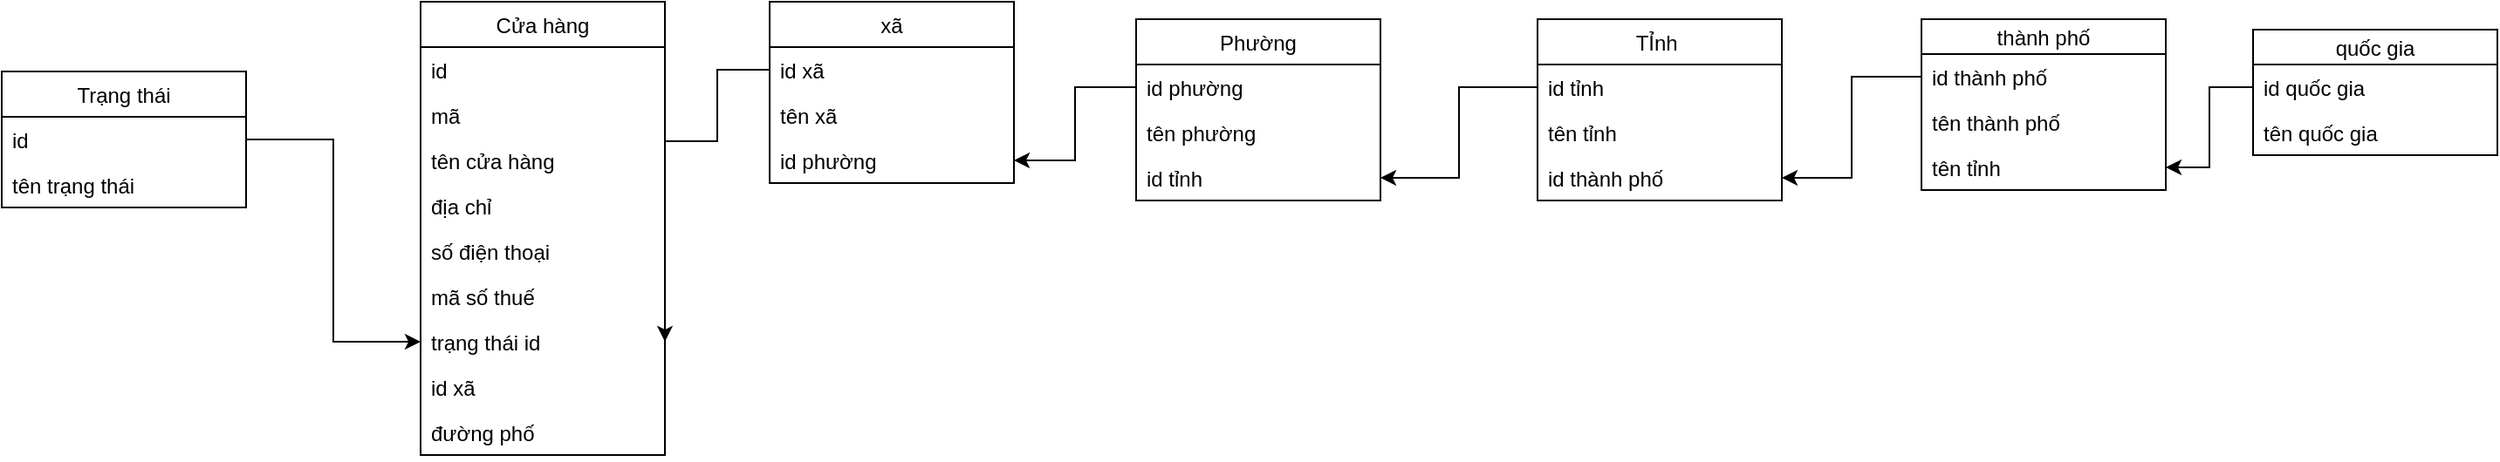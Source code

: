<mxfile version="14.4.2" type="device" pages="2"><diagram id="5Pl_4pZzNWmEfKch6hxy" name="Page-1"><mxGraphModel dx="862" dy="482" grid="1" gridSize="10" guides="1" tooltips="1" connect="1" arrows="1" fold="1" page="1" pageScale="1" pageWidth="827" pageHeight="1169" math="0" shadow="0"><root><mxCell id="0"/><mxCell id="1" parent="0"/><mxCell id="3QT5gHjFWyzaDy8Jni7T-1" value="Cửa hàng" style="swimlane;fontStyle=0;childLayout=stackLayout;horizontal=1;startSize=26;fillColor=none;horizontalStack=0;resizeParent=1;resizeParentMax=0;resizeLast=0;collapsible=1;marginBottom=0;" parent="1" vertex="1"><mxGeometry x="260" y="80" width="140" height="260" as="geometry"/></mxCell><mxCell id="3QT5gHjFWyzaDy8Jni7T-2" value="id" style="text;strokeColor=none;fillColor=none;align=left;verticalAlign=top;spacingLeft=4;spacingRight=4;overflow=hidden;rotatable=0;points=[[0,0.5],[1,0.5]];portConstraint=eastwest;" parent="3QT5gHjFWyzaDy8Jni7T-1" vertex="1"><mxGeometry y="26" width="140" height="26" as="geometry"/></mxCell><mxCell id="3QT5gHjFWyzaDy8Jni7T-3" value="mã" style="text;strokeColor=none;fillColor=none;align=left;verticalAlign=top;spacingLeft=4;spacingRight=4;overflow=hidden;rotatable=0;points=[[0,0.5],[1,0.5]];portConstraint=eastwest;" parent="3QT5gHjFWyzaDy8Jni7T-1" vertex="1"><mxGeometry y="52" width="140" height="26" as="geometry"/></mxCell><mxCell id="3QT5gHjFWyzaDy8Jni7T-4" value="tên cửa hàng" style="text;strokeColor=none;fillColor=none;align=left;verticalAlign=top;spacingLeft=4;spacingRight=4;overflow=hidden;rotatable=0;points=[[0,0.5],[1,0.5]];portConstraint=eastwest;" parent="3QT5gHjFWyzaDy8Jni7T-1" vertex="1"><mxGeometry y="78" width="140" height="26" as="geometry"/></mxCell><mxCell id="3QT5gHjFWyzaDy8Jni7T-5" value="địa chỉ" style="text;strokeColor=none;fillColor=none;align=left;verticalAlign=top;spacingLeft=4;spacingRight=4;overflow=hidden;rotatable=0;points=[[0,0.5],[1,0.5]];portConstraint=eastwest;" parent="3QT5gHjFWyzaDy8Jni7T-1" vertex="1"><mxGeometry y="104" width="140" height="26" as="geometry"/></mxCell><mxCell id="3QT5gHjFWyzaDy8Jni7T-6" value="số điện thoại" style="text;strokeColor=none;fillColor=none;align=left;verticalAlign=top;spacingLeft=4;spacingRight=4;overflow=hidden;rotatable=0;points=[[0,0.5],[1,0.5]];portConstraint=eastwest;" parent="3QT5gHjFWyzaDy8Jni7T-1" vertex="1"><mxGeometry y="130" width="140" height="26" as="geometry"/></mxCell><mxCell id="3QT5gHjFWyzaDy8Jni7T-46" value="mã số thuế" style="text;strokeColor=none;fillColor=none;align=left;verticalAlign=top;spacingLeft=4;spacingRight=4;overflow=hidden;rotatable=0;points=[[0,0.5],[1,0.5]];portConstraint=eastwest;" parent="3QT5gHjFWyzaDy8Jni7T-1" vertex="1"><mxGeometry y="156" width="140" height="26" as="geometry"/></mxCell><mxCell id="3QT5gHjFWyzaDy8Jni7T-7" value="trạng thái id" style="text;strokeColor=none;fillColor=none;align=left;verticalAlign=top;spacingLeft=4;spacingRight=4;overflow=hidden;rotatable=0;points=[[0,0.5],[1,0.5]];portConstraint=eastwest;" parent="3QT5gHjFWyzaDy8Jni7T-1" vertex="1"><mxGeometry y="182" width="140" height="26" as="geometry"/></mxCell><mxCell id="3QT5gHjFWyzaDy8Jni7T-36" value="id xã" style="text;strokeColor=none;fillColor=none;align=left;verticalAlign=top;spacingLeft=4;spacingRight=4;overflow=hidden;rotatable=0;points=[[0,0.5],[1,0.5]];portConstraint=eastwest;" parent="3QT5gHjFWyzaDy8Jni7T-1" vertex="1"><mxGeometry y="208" width="140" height="26" as="geometry"/></mxCell><mxCell id="3QT5gHjFWyzaDy8Jni7T-45" value="đường phố" style="text;strokeColor=none;fillColor=none;align=left;verticalAlign=top;spacingLeft=4;spacingRight=4;overflow=hidden;rotatable=0;points=[[0,0.5],[1,0.5]];portConstraint=eastwest;" parent="3QT5gHjFWyzaDy8Jni7T-1" vertex="1"><mxGeometry y="234" width="140" height="26" as="geometry"/></mxCell><mxCell id="3QT5gHjFWyzaDy8Jni7T-8" value="Trạng thái" style="swimlane;fontStyle=0;childLayout=stackLayout;horizontal=1;startSize=26;fillColor=none;horizontalStack=0;resizeParent=1;resizeParentMax=0;resizeLast=0;collapsible=1;marginBottom=0;" parent="1" vertex="1"><mxGeometry x="20" y="120" width="140" height="78" as="geometry"/></mxCell><mxCell id="3QT5gHjFWyzaDy8Jni7T-9" value="id" style="text;strokeColor=none;fillColor=none;align=left;verticalAlign=top;spacingLeft=4;spacingRight=4;overflow=hidden;rotatable=0;points=[[0,0.5],[1,0.5]];portConstraint=eastwest;" parent="3QT5gHjFWyzaDy8Jni7T-8" vertex="1"><mxGeometry y="26" width="140" height="26" as="geometry"/></mxCell><mxCell id="3QT5gHjFWyzaDy8Jni7T-10" value="tên trạng thái" style="text;strokeColor=none;fillColor=none;align=left;verticalAlign=top;spacingLeft=4;spacingRight=4;overflow=hidden;rotatable=0;points=[[0,0.5],[1,0.5]];portConstraint=eastwest;" parent="3QT5gHjFWyzaDy8Jni7T-8" vertex="1"><mxGeometry y="52" width="140" height="26" as="geometry"/></mxCell><mxCell id="3QT5gHjFWyzaDy8Jni7T-12" style="edgeStyle=orthogonalEdgeStyle;rounded=0;orthogonalLoop=1;jettySize=auto;html=1;entryX=0;entryY=0.5;entryDx=0;entryDy=0;" parent="1" source="3QT5gHjFWyzaDy8Jni7T-9" target="3QT5gHjFWyzaDy8Jni7T-7" edge="1"><mxGeometry relative="1" as="geometry"/></mxCell><mxCell id="3QT5gHjFWyzaDy8Jni7T-13" value="TỈnh " style="swimlane;fontStyle=0;childLayout=stackLayout;horizontal=1;startSize=26;fillColor=none;horizontalStack=0;resizeParent=1;resizeParentMax=0;resizeLast=0;collapsible=1;marginBottom=0;" parent="1" vertex="1"><mxGeometry x="900" y="90" width="140" height="104" as="geometry"/></mxCell><mxCell id="3QT5gHjFWyzaDy8Jni7T-14" value="id tỉnh" style="text;strokeColor=none;fillColor=none;align=left;verticalAlign=top;spacingLeft=4;spacingRight=4;overflow=hidden;rotatable=0;points=[[0,0.5],[1,0.5]];portConstraint=eastwest;" parent="3QT5gHjFWyzaDy8Jni7T-13" vertex="1"><mxGeometry y="26" width="140" height="26" as="geometry"/></mxCell><mxCell id="3QT5gHjFWyzaDy8Jni7T-15" value="tên tỉnh" style="text;strokeColor=none;fillColor=none;align=left;verticalAlign=top;spacingLeft=4;spacingRight=4;overflow=hidden;rotatable=0;points=[[0,0.5],[1,0.5]];portConstraint=eastwest;" parent="3QT5gHjFWyzaDy8Jni7T-13" vertex="1"><mxGeometry y="52" width="140" height="26" as="geometry"/></mxCell><mxCell id="3QT5gHjFWyzaDy8Jni7T-33" value="id thành phố" style="text;strokeColor=none;fillColor=none;align=left;verticalAlign=top;spacingLeft=4;spacingRight=4;overflow=hidden;rotatable=0;points=[[0,0.5],[1,0.5]];portConstraint=eastwest;" parent="3QT5gHjFWyzaDy8Jni7T-13" vertex="1"><mxGeometry y="78" width="140" height="26" as="geometry"/></mxCell><mxCell id="3QT5gHjFWyzaDy8Jni7T-17" value="thành phố" style="swimlane;fontStyle=0;childLayout=stackLayout;horizontal=1;startSize=20;fillColor=none;horizontalStack=0;resizeParent=1;resizeParentMax=0;resizeLast=0;collapsible=1;marginBottom=0;" parent="1" vertex="1"><mxGeometry x="1120" y="90" width="140" height="98" as="geometry"/></mxCell><mxCell id="3QT5gHjFWyzaDy8Jni7T-18" value="id thành phố" style="text;strokeColor=none;fillColor=none;align=left;verticalAlign=top;spacingLeft=4;spacingRight=4;overflow=hidden;rotatable=0;points=[[0,0.5],[1,0.5]];portConstraint=eastwest;" parent="3QT5gHjFWyzaDy8Jni7T-17" vertex="1"><mxGeometry y="20" width="140" height="26" as="geometry"/></mxCell><mxCell id="3QT5gHjFWyzaDy8Jni7T-19" value="tên thành phố" style="text;strokeColor=none;fillColor=none;align=left;verticalAlign=top;spacingLeft=4;spacingRight=4;overflow=hidden;rotatable=0;points=[[0,0.5],[1,0.5]];portConstraint=eastwest;" parent="3QT5gHjFWyzaDy8Jni7T-17" vertex="1"><mxGeometry y="46" width="140" height="26" as="geometry"/></mxCell><mxCell id="3QT5gHjFWyzaDy8Jni7T-32" value="tên tỉnh" style="text;strokeColor=none;fillColor=none;align=left;verticalAlign=top;spacingLeft=4;spacingRight=4;overflow=hidden;rotatable=0;points=[[0,0.5],[1,0.5]];portConstraint=eastwest;" parent="3QT5gHjFWyzaDy8Jni7T-17" vertex="1"><mxGeometry y="72" width="140" height="26" as="geometry"/></mxCell><mxCell id="3QT5gHjFWyzaDy8Jni7T-21" value="Phường" style="swimlane;fontStyle=0;childLayout=stackLayout;horizontal=1;startSize=26;fillColor=none;horizontalStack=0;resizeParent=1;resizeParentMax=0;resizeLast=0;collapsible=1;marginBottom=0;" parent="1" vertex="1"><mxGeometry x="670" y="90" width="140" height="104" as="geometry"/></mxCell><mxCell id="3QT5gHjFWyzaDy8Jni7T-22" value="id phường" style="text;strokeColor=none;fillColor=none;align=left;verticalAlign=top;spacingLeft=4;spacingRight=4;overflow=hidden;rotatable=0;points=[[0,0.5],[1,0.5]];portConstraint=eastwest;" parent="3QT5gHjFWyzaDy8Jni7T-21" vertex="1"><mxGeometry y="26" width="140" height="26" as="geometry"/></mxCell><mxCell id="3QT5gHjFWyzaDy8Jni7T-23" value="tên phường" style="text;strokeColor=none;fillColor=none;align=left;verticalAlign=top;spacingLeft=4;spacingRight=4;overflow=hidden;rotatable=0;points=[[0,0.5],[1,0.5]];portConstraint=eastwest;" parent="3QT5gHjFWyzaDy8Jni7T-21" vertex="1"><mxGeometry y="52" width="140" height="26" as="geometry"/></mxCell><mxCell id="3QT5gHjFWyzaDy8Jni7T-24" value="id tỉnh" style="text;strokeColor=none;fillColor=none;align=left;verticalAlign=top;spacingLeft=4;spacingRight=4;overflow=hidden;rotatable=0;points=[[0,0.5],[1,0.5]];portConstraint=eastwest;" parent="3QT5gHjFWyzaDy8Jni7T-21" vertex="1"><mxGeometry y="78" width="140" height="26" as="geometry"/></mxCell><mxCell id="3QT5gHjFWyzaDy8Jni7T-25" value="xã" style="swimlane;fontStyle=0;childLayout=stackLayout;horizontal=1;startSize=26;fillColor=none;horizontalStack=0;resizeParent=1;resizeParentMax=0;resizeLast=0;collapsible=1;marginBottom=0;" parent="1" vertex="1"><mxGeometry x="460" y="80" width="140" height="104" as="geometry"/></mxCell><mxCell id="3QT5gHjFWyzaDy8Jni7T-26" value="id xã" style="text;strokeColor=none;fillColor=none;align=left;verticalAlign=top;spacingLeft=4;spacingRight=4;overflow=hidden;rotatable=0;points=[[0,0.5],[1,0.5]];portConstraint=eastwest;" parent="3QT5gHjFWyzaDy8Jni7T-25" vertex="1"><mxGeometry y="26" width="140" height="26" as="geometry"/></mxCell><mxCell id="3QT5gHjFWyzaDy8Jni7T-27" value="tên xã" style="text;strokeColor=none;fillColor=none;align=left;verticalAlign=top;spacingLeft=4;spacingRight=4;overflow=hidden;rotatable=0;points=[[0,0.5],[1,0.5]];portConstraint=eastwest;" parent="3QT5gHjFWyzaDy8Jni7T-25" vertex="1"><mxGeometry y="52" width="140" height="26" as="geometry"/></mxCell><mxCell id="3QT5gHjFWyzaDy8Jni7T-28" value="id phường" style="text;strokeColor=none;fillColor=none;align=left;verticalAlign=top;spacingLeft=4;spacingRight=4;overflow=hidden;rotatable=0;points=[[0,0.5],[1,0.5]];portConstraint=eastwest;" parent="3QT5gHjFWyzaDy8Jni7T-25" vertex="1"><mxGeometry y="78" width="140" height="26" as="geometry"/></mxCell><mxCell id="3QT5gHjFWyzaDy8Jni7T-34" style="edgeStyle=orthogonalEdgeStyle;rounded=0;orthogonalLoop=1;jettySize=auto;html=1;entryX=1;entryY=0.5;entryDx=0;entryDy=0;" parent="1" source="3QT5gHjFWyzaDy8Jni7T-26" target="3QT5gHjFWyzaDy8Jni7T-7" edge="1"><mxGeometry relative="1" as="geometry"><Array as="points"><mxPoint x="430" y="119"/><mxPoint x="430" y="160"/><mxPoint x="400" y="160"/></Array></mxGeometry></mxCell><mxCell id="3QT5gHjFWyzaDy8Jni7T-37" style="edgeStyle=orthogonalEdgeStyle;rounded=0;orthogonalLoop=1;jettySize=auto;html=1;" parent="1" source="3QT5gHjFWyzaDy8Jni7T-22" target="3QT5gHjFWyzaDy8Jni7T-28" edge="1"><mxGeometry relative="1" as="geometry"/></mxCell><mxCell id="3QT5gHjFWyzaDy8Jni7T-38" style="edgeStyle=orthogonalEdgeStyle;rounded=0;orthogonalLoop=1;jettySize=auto;html=1;entryX=1;entryY=0.5;entryDx=0;entryDy=0;" parent="1" source="3QT5gHjFWyzaDy8Jni7T-14" target="3QT5gHjFWyzaDy8Jni7T-24" edge="1"><mxGeometry relative="1" as="geometry"/></mxCell><mxCell id="3QT5gHjFWyzaDy8Jni7T-39" style="edgeStyle=orthogonalEdgeStyle;rounded=0;orthogonalLoop=1;jettySize=auto;html=1;" parent="1" source="3QT5gHjFWyzaDy8Jni7T-18" target="3QT5gHjFWyzaDy8Jni7T-33" edge="1"><mxGeometry relative="1" as="geometry"/></mxCell><mxCell id="3QT5gHjFWyzaDy8Jni7T-40" value="quốc gia" style="swimlane;fontStyle=0;childLayout=stackLayout;horizontal=1;startSize=20;fillColor=none;horizontalStack=0;resizeParent=1;resizeParentMax=0;resizeLast=0;collapsible=1;marginBottom=0;" parent="1" vertex="1"><mxGeometry x="1310" y="96" width="140" height="72" as="geometry"/></mxCell><mxCell id="3QT5gHjFWyzaDy8Jni7T-41" value="id quốc gia" style="text;strokeColor=none;fillColor=none;align=left;verticalAlign=top;spacingLeft=4;spacingRight=4;overflow=hidden;rotatable=0;points=[[0,0.5],[1,0.5]];portConstraint=eastwest;" parent="3QT5gHjFWyzaDy8Jni7T-40" vertex="1"><mxGeometry y="20" width="140" height="26" as="geometry"/></mxCell><mxCell id="3QT5gHjFWyzaDy8Jni7T-42" value="tên quốc gia" style="text;strokeColor=none;fillColor=none;align=left;verticalAlign=top;spacingLeft=4;spacingRight=4;overflow=hidden;rotatable=0;points=[[0,0.5],[1,0.5]];portConstraint=eastwest;" parent="3QT5gHjFWyzaDy8Jni7T-40" vertex="1"><mxGeometry y="46" width="140" height="26" as="geometry"/></mxCell><mxCell id="3QT5gHjFWyzaDy8Jni7T-44" style="edgeStyle=orthogonalEdgeStyle;rounded=0;orthogonalLoop=1;jettySize=auto;html=1;" parent="1" source="3QT5gHjFWyzaDy8Jni7T-41" target="3QT5gHjFWyzaDy8Jni7T-32" edge="1"><mxGeometry relative="1" as="geometry"/></mxCell></root></mxGraphModel></diagram><diagram id="i8may1Vi0_pBzjqcMQFP" name="Page-2"><mxGraphModel dx="862" dy="482" grid="1" gridSize="10" guides="1" tooltips="1" connect="1" arrows="1" fold="1" page="1" pageScale="1" pageWidth="827" pageHeight="1169" math="0" shadow="0"><root><mxCell id="-XQir1ZgXN3jwORygtQ2-0"/><mxCell id="-XQir1ZgXN3jwORygtQ2-1" parent="-XQir1ZgXN3jwORygtQ2-0"/><mxCell id="-XQir1ZgXN3jwORygtQ2-2" value="Cửa hàng" style="swimlane;fontStyle=0;childLayout=stackLayout;horizontal=1;startSize=26;fillColor=none;horizontalStack=0;resizeParent=1;resizeParentMax=0;resizeLast=0;collapsible=1;marginBottom=0;" parent="-XQir1ZgXN3jwORygtQ2-1" vertex="1"><mxGeometry x="260" y="80" width="140" height="320" as="geometry"/></mxCell><mxCell id="-XQir1ZgXN3jwORygtQ2-3" value="shopId" style="text;strokeColor=none;fillColor=none;align=left;verticalAlign=top;spacingLeft=4;spacingRight=4;overflow=hidden;rotatable=0;points=[[0,0.5],[1,0.5]];portConstraint=eastwest;" parent="-XQir1ZgXN3jwORygtQ2-2" vertex="1"><mxGeometry y="26" width="140" height="26" as="geometry"/></mxCell><mxCell id="-XQir1ZgXN3jwORygtQ2-4" value="shopCode" style="text;strokeColor=none;fillColor=none;align=left;verticalAlign=top;spacingLeft=4;spacingRight=4;overflow=hidden;rotatable=0;points=[[0,0.5],[1,0.5]];portConstraint=eastwest;" parent="-XQir1ZgXN3jwORygtQ2-2" vertex="1"><mxGeometry y="52" width="140" height="26" as="geometry"/></mxCell><mxCell id="-XQir1ZgXN3jwORygtQ2-5" value="shopName" style="text;strokeColor=none;fillColor=none;align=left;verticalAlign=top;spacingLeft=4;spacingRight=4;overflow=hidden;rotatable=0;points=[[0,0.5],[1,0.5]];portConstraint=eastwest;" parent="-XQir1ZgXN3jwORygtQ2-2" vertex="1"><mxGeometry y="78" width="140" height="26" as="geometry"/></mxCell><mxCell id="-XQir1ZgXN3jwORygtQ2-43" value="address" style="text;strokeColor=none;fillColor=none;align=left;verticalAlign=top;spacingLeft=4;spacingRight=4;overflow=hidden;rotatable=0;points=[[0,0.5],[1,0.5]];portConstraint=eastwest;" parent="-XQir1ZgXN3jwORygtQ2-2" vertex="1"><mxGeometry y="104" width="140" height="26" as="geometry"/></mxCell><mxCell id="-XQir1ZgXN3jwORygtQ2-7" value="phone" style="text;strokeColor=none;fillColor=none;align=left;verticalAlign=top;spacingLeft=4;spacingRight=4;overflow=hidden;rotatable=0;points=[[0,0.5],[1,0.5]];portConstraint=eastwest;" parent="-XQir1ZgXN3jwORygtQ2-2" vertex="1"><mxGeometry y="130" width="140" height="26" as="geometry"/></mxCell><mxCell id="-XQir1ZgXN3jwORygtQ2-8" value="taxCode" style="text;strokeColor=none;fillColor=none;align=left;verticalAlign=top;spacingLeft=4;spacingRight=4;overflow=hidden;rotatable=0;points=[[0,0.5],[1,0.5]];portConstraint=eastwest;" parent="-XQir1ZgXN3jwORygtQ2-2" vertex="1"><mxGeometry y="156" width="140" height="26" as="geometry"/></mxCell><mxCell id="-XQir1ZgXN3jwORygtQ2-9" value="statusId" style="text;strokeColor=none;fillColor=none;align=left;verticalAlign=top;spacingLeft=4;spacingRight=4;overflow=hidden;rotatable=0;points=[[0,0.5],[1,0.5]];portConstraint=eastwest;" parent="-XQir1ZgXN3jwORygtQ2-2" vertex="1"><mxGeometry y="182" width="140" height="26" as="geometry"/></mxCell><mxCell id="-XQir1ZgXN3jwORygtQ2-11" value="wardId" style="text;strokeColor=none;fillColor=none;align=left;verticalAlign=top;spacingLeft=4;spacingRight=4;overflow=hidden;rotatable=0;points=[[0,0.5],[1,0.5]];portConstraint=eastwest;" parent="-XQir1ZgXN3jwORygtQ2-2" vertex="1"><mxGeometry y="208" width="140" height="26" as="geometry"/></mxCell><mxCell id="-XQir1ZgXN3jwORygtQ2-41" value="street" style="text;strokeColor=none;fillColor=none;align=left;verticalAlign=top;spacingLeft=4;spacingRight=4;overflow=hidden;rotatable=0;points=[[0,0.5],[1,0.5]];portConstraint=eastwest;" parent="-XQir1ZgXN3jwORygtQ2-2" vertex="1"><mxGeometry y="234" width="140" height="30" as="geometry"/></mxCell><mxCell id="po1-mQgS12cNL2oQvEBC-0" value="createDate" style="text;strokeColor=none;fillColor=none;align=left;verticalAlign=top;spacingLeft=4;spacingRight=4;overflow=hidden;rotatable=0;points=[[0,0.5],[1,0.5]];portConstraint=eastwest;" parent="-XQir1ZgXN3jwORygtQ2-2" vertex="1"><mxGeometry y="264" width="140" height="26" as="geometry"/></mxCell><mxCell id="po1-mQgS12cNL2oQvEBC-1" value="createUserId" style="text;strokeColor=none;fillColor=none;align=left;verticalAlign=top;spacingLeft=4;spacingRight=4;overflow=hidden;rotatable=0;points=[[0,0.5],[1,0.5]];portConstraint=eastwest;" parent="-XQir1ZgXN3jwORygtQ2-2" vertex="1"><mxGeometry y="290" width="140" height="30" as="geometry"/></mxCell><mxCell id="-XQir1ZgXN3jwORygtQ2-12" value="StatusShop" style="swimlane;fontStyle=0;childLayout=stackLayout;horizontal=1;startSize=26;fillColor=none;horizontalStack=0;resizeParent=1;resizeParentMax=0;resizeLast=0;collapsible=1;marginBottom=0;" parent="-XQir1ZgXN3jwORygtQ2-1" vertex="1"><mxGeometry x="20" y="120" width="140" height="78" as="geometry"/></mxCell><mxCell id="-XQir1ZgXN3jwORygtQ2-13" value="statusId" style="text;strokeColor=none;fillColor=none;align=left;verticalAlign=top;spacingLeft=4;spacingRight=4;overflow=hidden;rotatable=0;points=[[0,0.5],[1,0.5]];portConstraint=eastwest;" parent="-XQir1ZgXN3jwORygtQ2-12" vertex="1"><mxGeometry y="26" width="140" height="26" as="geometry"/></mxCell><mxCell id="-XQir1ZgXN3jwORygtQ2-14" value="statusName" style="text;strokeColor=none;fillColor=none;align=left;verticalAlign=top;spacingLeft=4;spacingRight=4;overflow=hidden;rotatable=0;points=[[0,0.5],[1,0.5]];portConstraint=eastwest;" parent="-XQir1ZgXN3jwORygtQ2-12" vertex="1"><mxGeometry y="52" width="140" height="26" as="geometry"/></mxCell><mxCell id="-XQir1ZgXN3jwORygtQ2-15" style="edgeStyle=orthogonalEdgeStyle;rounded=0;orthogonalLoop=1;jettySize=auto;html=1;entryX=0;entryY=0.5;entryDx=0;entryDy=0;" parent="-XQir1ZgXN3jwORygtQ2-1" source="-XQir1ZgXN3jwORygtQ2-13" target="-XQir1ZgXN3jwORygtQ2-9" edge="1"><mxGeometry relative="1" as="geometry"/></mxCell><mxCell id="-XQir1ZgXN3jwORygtQ2-16" value="City" style="swimlane;fontStyle=0;childLayout=stackLayout;horizontal=1;startSize=26;fillColor=none;horizontalStack=0;resizeParent=1;resizeParentMax=0;resizeLast=0;collapsible=1;marginBottom=0;" parent="-XQir1ZgXN3jwORygtQ2-1" vertex="1"><mxGeometry x="900" y="90" width="140" height="104" as="geometry"/></mxCell><mxCell id="-XQir1ZgXN3jwORygtQ2-17" value="cityId" style="text;strokeColor=none;fillColor=none;align=left;verticalAlign=top;spacingLeft=4;spacingRight=4;overflow=hidden;rotatable=0;points=[[0,0.5],[1,0.5]];portConstraint=eastwest;" parent="-XQir1ZgXN3jwORygtQ2-16" vertex="1"><mxGeometry y="26" width="140" height="26" as="geometry"/></mxCell><mxCell id="-XQir1ZgXN3jwORygtQ2-18" value="cityName" style="text;strokeColor=none;fillColor=none;align=left;verticalAlign=top;spacingLeft=4;spacingRight=4;overflow=hidden;rotatable=0;points=[[0,0.5],[1,0.5]];portConstraint=eastwest;" parent="-XQir1ZgXN3jwORygtQ2-16" vertex="1"><mxGeometry y="52" width="140" height="26" as="geometry"/></mxCell><mxCell id="-XQir1ZgXN3jwORygtQ2-19" value="countryId" style="text;strokeColor=none;fillColor=none;align=left;verticalAlign=top;spacingLeft=4;spacingRight=4;overflow=hidden;rotatable=0;points=[[0,0.5],[1,0.5]];portConstraint=eastwest;" parent="-XQir1ZgXN3jwORygtQ2-16" vertex="1"><mxGeometry y="78" width="140" height="26" as="geometry"/></mxCell><mxCell id="-XQir1ZgXN3jwORygtQ2-24" value="District" style="swimlane;fontStyle=0;childLayout=stackLayout;horizontal=1;startSize=26;fillColor=none;horizontalStack=0;resizeParent=1;resizeParentMax=0;resizeLast=0;collapsible=1;marginBottom=0;" parent="-XQir1ZgXN3jwORygtQ2-1" vertex="1"><mxGeometry x="670" y="90" width="140" height="104" as="geometry"/></mxCell><mxCell id="-XQir1ZgXN3jwORygtQ2-25" value="districtId" style="text;strokeColor=none;fillColor=none;align=left;verticalAlign=top;spacingLeft=4;spacingRight=4;overflow=hidden;rotatable=0;points=[[0,0.5],[1,0.5]];portConstraint=eastwest;" parent="-XQir1ZgXN3jwORygtQ2-24" vertex="1"><mxGeometry y="26" width="140" height="26" as="geometry"/></mxCell><mxCell id="-XQir1ZgXN3jwORygtQ2-26" value="districtName" style="text;strokeColor=none;fillColor=none;align=left;verticalAlign=top;spacingLeft=4;spacingRight=4;overflow=hidden;rotatable=0;points=[[0,0.5],[1,0.5]];portConstraint=eastwest;" parent="-XQir1ZgXN3jwORygtQ2-24" vertex="1"><mxGeometry y="52" width="140" height="26" as="geometry"/></mxCell><mxCell id="-XQir1ZgXN3jwORygtQ2-27" value="cityId" style="text;strokeColor=none;fillColor=none;align=left;verticalAlign=top;spacingLeft=4;spacingRight=4;overflow=hidden;rotatable=0;points=[[0,0.5],[1,0.5]];portConstraint=eastwest;" parent="-XQir1ZgXN3jwORygtQ2-24" vertex="1"><mxGeometry y="78" width="140" height="26" as="geometry"/></mxCell><mxCell id="-XQir1ZgXN3jwORygtQ2-28" value="Ward" style="swimlane;fontStyle=0;childLayout=stackLayout;horizontal=1;startSize=26;fillColor=none;horizontalStack=0;resizeParent=1;resizeParentMax=0;resizeLast=0;collapsible=1;marginBottom=0;" parent="-XQir1ZgXN3jwORygtQ2-1" vertex="1"><mxGeometry x="460" y="80" width="140" height="104" as="geometry"/></mxCell><mxCell id="-XQir1ZgXN3jwORygtQ2-29" value="wardId" style="text;strokeColor=none;fillColor=none;align=left;verticalAlign=top;spacingLeft=4;spacingRight=4;overflow=hidden;rotatable=0;points=[[0,0.5],[1,0.5]];portConstraint=eastwest;" parent="-XQir1ZgXN3jwORygtQ2-28" vertex="1"><mxGeometry y="26" width="140" height="26" as="geometry"/></mxCell><mxCell id="-XQir1ZgXN3jwORygtQ2-30" value="wardName" style="text;strokeColor=none;fillColor=none;align=left;verticalAlign=top;spacingLeft=4;spacingRight=4;overflow=hidden;rotatable=0;points=[[0,0.5],[1,0.5]];portConstraint=eastwest;" parent="-XQir1ZgXN3jwORygtQ2-28" vertex="1"><mxGeometry y="52" width="140" height="26" as="geometry"/></mxCell><mxCell id="-XQir1ZgXN3jwORygtQ2-31" value="districtId" style="text;strokeColor=none;fillColor=none;align=left;verticalAlign=top;spacingLeft=4;spacingRight=4;overflow=hidden;rotatable=0;points=[[0,0.5],[1,0.5]];portConstraint=eastwest;" parent="-XQir1ZgXN3jwORygtQ2-28" vertex="1"><mxGeometry y="78" width="140" height="26" as="geometry"/></mxCell><mxCell id="-XQir1ZgXN3jwORygtQ2-32" style="edgeStyle=orthogonalEdgeStyle;rounded=0;orthogonalLoop=1;jettySize=auto;html=1;entryX=1;entryY=0.5;entryDx=0;entryDy=0;" parent="-XQir1ZgXN3jwORygtQ2-1" source="-XQir1ZgXN3jwORygtQ2-29" target="-XQir1ZgXN3jwORygtQ2-9" edge="1"><mxGeometry relative="1" as="geometry"><Array as="points"><mxPoint x="430" y="119"/><mxPoint x="430" y="275"/></Array></mxGeometry></mxCell><mxCell id="-XQir1ZgXN3jwORygtQ2-33" style="edgeStyle=orthogonalEdgeStyle;rounded=0;orthogonalLoop=1;jettySize=auto;html=1;" parent="-XQir1ZgXN3jwORygtQ2-1" source="-XQir1ZgXN3jwORygtQ2-25" target="-XQir1ZgXN3jwORygtQ2-31" edge="1"><mxGeometry relative="1" as="geometry"/></mxCell><mxCell id="-XQir1ZgXN3jwORygtQ2-34" style="edgeStyle=orthogonalEdgeStyle;rounded=0;orthogonalLoop=1;jettySize=auto;html=1;entryX=1;entryY=0.5;entryDx=0;entryDy=0;" parent="-XQir1ZgXN3jwORygtQ2-1" source="-XQir1ZgXN3jwORygtQ2-17" target="-XQir1ZgXN3jwORygtQ2-27" edge="1"><mxGeometry relative="1" as="geometry"/></mxCell><mxCell id="-XQir1ZgXN3jwORygtQ2-36" value="Country" style="swimlane;fontStyle=0;childLayout=stackLayout;horizontal=1;startSize=20;fillColor=none;horizontalStack=0;resizeParent=1;resizeParentMax=0;resizeLast=0;collapsible=1;marginBottom=0;" parent="-XQir1ZgXN3jwORygtQ2-1" vertex="1"><mxGeometry x="1110" y="106" width="140" height="72" as="geometry"/></mxCell><mxCell id="-XQir1ZgXN3jwORygtQ2-37" value="countryId" style="text;strokeColor=none;fillColor=none;align=left;verticalAlign=top;spacingLeft=4;spacingRight=4;overflow=hidden;rotatable=0;points=[[0,0.5],[1,0.5]];portConstraint=eastwest;" parent="-XQir1ZgXN3jwORygtQ2-36" vertex="1"><mxGeometry y="20" width="140" height="26" as="geometry"/></mxCell><mxCell id="-XQir1ZgXN3jwORygtQ2-38" value="countryName" style="text;strokeColor=none;fillColor=none;align=left;verticalAlign=top;spacingLeft=4;spacingRight=4;overflow=hidden;rotatable=0;points=[[0,0.5],[1,0.5]];portConstraint=eastwest;" parent="-XQir1ZgXN3jwORygtQ2-36" vertex="1"><mxGeometry y="46" width="140" height="26" as="geometry"/></mxCell><mxCell id="-XQir1ZgXN3jwORygtQ2-44" style="edgeStyle=orthogonalEdgeStyle;rounded=0;orthogonalLoop=1;jettySize=auto;html=1;entryX=1;entryY=0.5;entryDx=0;entryDy=0;" parent="-XQir1ZgXN3jwORygtQ2-1" source="-XQir1ZgXN3jwORygtQ2-37" target="-XQir1ZgXN3jwORygtQ2-19" edge="1"><mxGeometry relative="1" as="geometry"/></mxCell></root></mxGraphModel></diagram></mxfile>